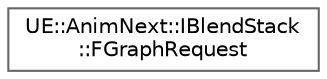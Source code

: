 digraph "Graphical Class Hierarchy"
{
 // INTERACTIVE_SVG=YES
 // LATEX_PDF_SIZE
  bgcolor="transparent";
  edge [fontname=Helvetica,fontsize=10,labelfontname=Helvetica,labelfontsize=10];
  node [fontname=Helvetica,fontsize=10,shape=box,height=0.2,width=0.4];
  rankdir="LR";
  Node0 [id="Node000000",label="UE::AnimNext::IBlendStack\l::FGraphRequest",height=0.2,width=0.4,color="grey40", fillcolor="white", style="filled",URL="$dd/da8/structUE_1_1AnimNext_1_1IBlendStack_1_1FGraphRequest.html",tooltip=" "];
}
